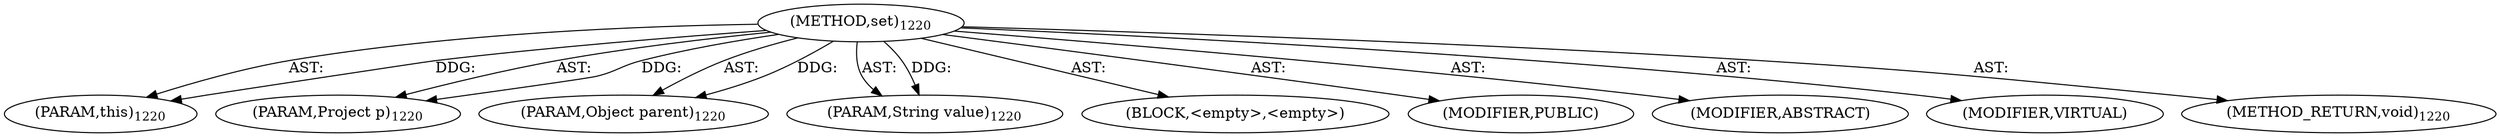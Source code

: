 digraph "set" {  
"111669149727" [label = <(METHOD,set)<SUB>1220</SUB>> ]
"115964117121" [label = <(PARAM,this)<SUB>1220</SUB>> ]
"115964117122" [label = <(PARAM,Project p)<SUB>1220</SUB>> ]
"115964117123" [label = <(PARAM,Object parent)<SUB>1220</SUB>> ]
"115964117124" [label = <(PARAM,String value)<SUB>1220</SUB>> ]
"25769803941" [label = <(BLOCK,&lt;empty&gt;,&lt;empty&gt;)> ]
"133143986262" [label = <(MODIFIER,PUBLIC)> ]
"133143986263" [label = <(MODIFIER,ABSTRACT)> ]
"133143986264" [label = <(MODIFIER,VIRTUAL)> ]
"128849018911" [label = <(METHOD_RETURN,void)<SUB>1220</SUB>> ]
  "111669149727" -> "115964117121"  [ label = "AST: "] 
  "111669149727" -> "115964117122"  [ label = "AST: "] 
  "111669149727" -> "115964117123"  [ label = "AST: "] 
  "111669149727" -> "115964117124"  [ label = "AST: "] 
  "111669149727" -> "25769803941"  [ label = "AST: "] 
  "111669149727" -> "133143986262"  [ label = "AST: "] 
  "111669149727" -> "133143986263"  [ label = "AST: "] 
  "111669149727" -> "133143986264"  [ label = "AST: "] 
  "111669149727" -> "128849018911"  [ label = "AST: "] 
  "111669149727" -> "115964117121"  [ label = "DDG: "] 
  "111669149727" -> "115964117122"  [ label = "DDG: "] 
  "111669149727" -> "115964117123"  [ label = "DDG: "] 
  "111669149727" -> "115964117124"  [ label = "DDG: "] 
}
